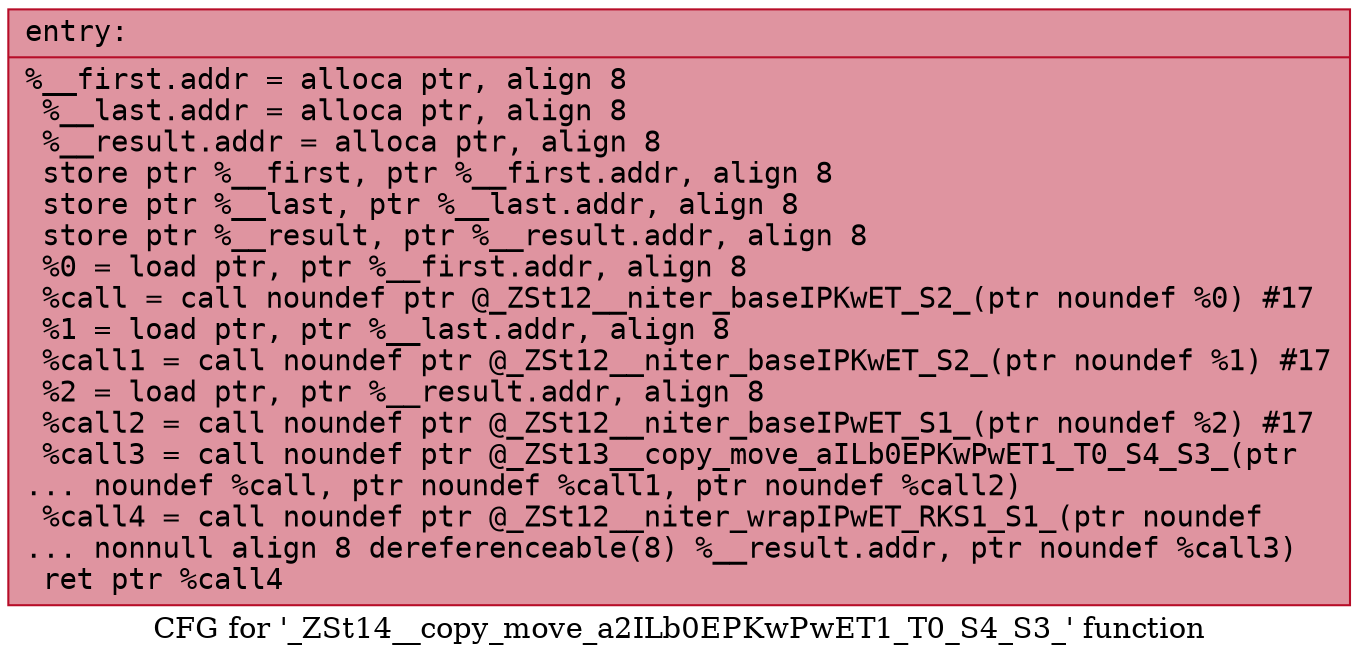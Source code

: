 digraph "CFG for '_ZSt14__copy_move_a2ILb0EPKwPwET1_T0_S4_S3_' function" {
	label="CFG for '_ZSt14__copy_move_a2ILb0EPKwPwET1_T0_S4_S3_' function";

	Node0x55fec374fa10 [shape=record,color="#b70d28ff", style=filled, fillcolor="#b70d2870" fontname="Courier",label="{entry:\l|  %__first.addr = alloca ptr, align 8\l  %__last.addr = alloca ptr, align 8\l  %__result.addr = alloca ptr, align 8\l  store ptr %__first, ptr %__first.addr, align 8\l  store ptr %__last, ptr %__last.addr, align 8\l  store ptr %__result, ptr %__result.addr, align 8\l  %0 = load ptr, ptr %__first.addr, align 8\l  %call = call noundef ptr @_ZSt12__niter_baseIPKwET_S2_(ptr noundef %0) #17\l  %1 = load ptr, ptr %__last.addr, align 8\l  %call1 = call noundef ptr @_ZSt12__niter_baseIPKwET_S2_(ptr noundef %1) #17\l  %2 = load ptr, ptr %__result.addr, align 8\l  %call2 = call noundef ptr @_ZSt12__niter_baseIPwET_S1_(ptr noundef %2) #17\l  %call3 = call noundef ptr @_ZSt13__copy_move_aILb0EPKwPwET1_T0_S4_S3_(ptr\l... noundef %call, ptr noundef %call1, ptr noundef %call2)\l  %call4 = call noundef ptr @_ZSt12__niter_wrapIPwET_RKS1_S1_(ptr noundef\l... nonnull align 8 dereferenceable(8) %__result.addr, ptr noundef %call3)\l  ret ptr %call4\l}"];
}
